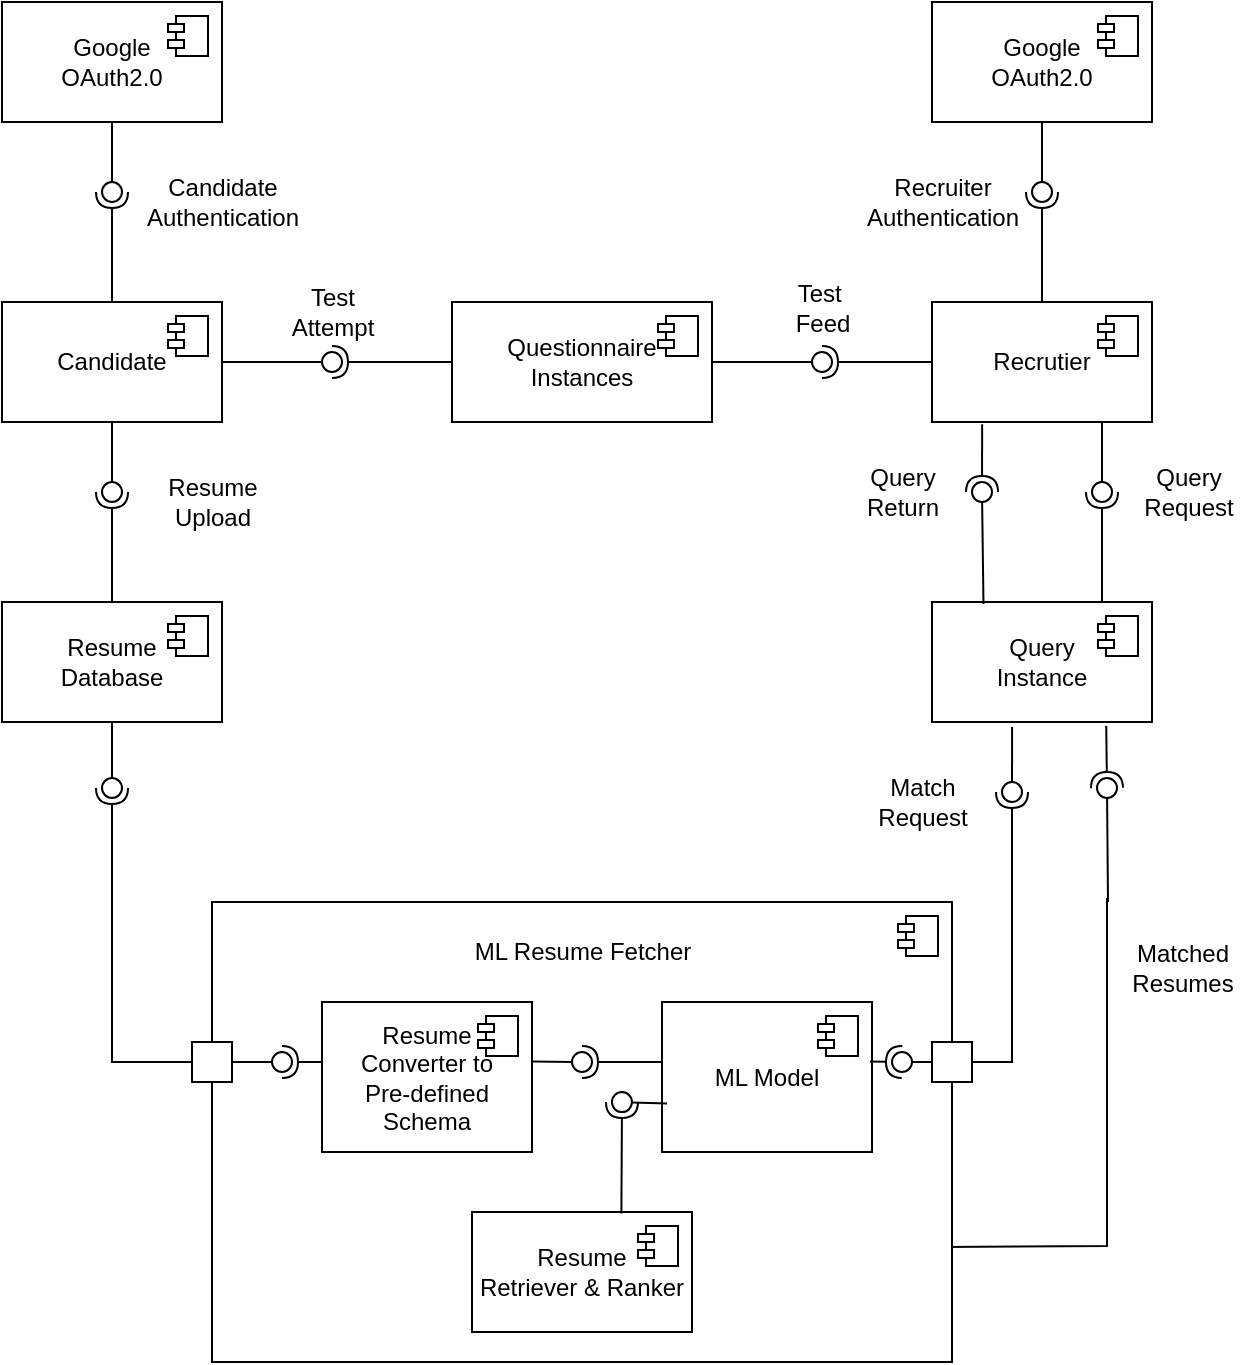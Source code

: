 <mxfile version="24.9.0">
  <diagram name="Page-1" id="5f0bae14-7c28-e335-631c-24af17079c00">
    <mxGraphModel dx="1147" dy="1489" grid="1" gridSize="10" guides="1" tooltips="1" connect="1" arrows="1" fold="1" page="1" pageScale="1" pageWidth="1100" pageHeight="850" background="none" math="0" shadow="0">
      <root>
        <mxCell id="0" />
        <mxCell id="1" parent="0" />
        <mxCell id="684NPF0TmjGGny5V_rWi-1" value="Google&lt;br&gt;OAuth2.0" style="html=1;dropTarget=0;whiteSpace=wrap;" parent="1" vertex="1">
          <mxGeometry x="260" y="-800" width="110" height="60" as="geometry" />
        </mxCell>
        <mxCell id="684NPF0TmjGGny5V_rWi-2" value="" style="shape=module;jettyWidth=8;jettyHeight=4;" parent="684NPF0TmjGGny5V_rWi-1" vertex="1">
          <mxGeometry x="1" width="20" height="20" relative="1" as="geometry">
            <mxPoint x="-27" y="7" as="offset" />
          </mxGeometry>
        </mxCell>
        <mxCell id="684NPF0TmjGGny5V_rWi-5" value="" style="rounded=0;orthogonalLoop=1;jettySize=auto;html=1;endArrow=halfCircle;endFill=0;endSize=6;strokeWidth=1;sketch=0;exitX=0.5;exitY=0;exitDx=0;exitDy=0;" parent="1" source="684NPF0TmjGGny5V_rWi-9" target="684NPF0TmjGGny5V_rWi-7" edge="1">
          <mxGeometry relative="1" as="geometry">
            <mxPoint x="315" y="-650" as="sourcePoint" />
          </mxGeometry>
        </mxCell>
        <mxCell id="684NPF0TmjGGny5V_rWi-6" value="" style="rounded=0;orthogonalLoop=1;jettySize=auto;html=1;endArrow=oval;endFill=0;sketch=0;sourcePerimeterSpacing=0;targetPerimeterSpacing=0;endSize=10;exitX=0.5;exitY=1;exitDx=0;exitDy=0;" parent="1" source="684NPF0TmjGGny5V_rWi-1" target="684NPF0TmjGGny5V_rWi-7" edge="1">
          <mxGeometry relative="1" as="geometry">
            <mxPoint x="295" y="-705" as="sourcePoint" />
          </mxGeometry>
        </mxCell>
        <mxCell id="684NPF0TmjGGny5V_rWi-7" value="" style="ellipse;whiteSpace=wrap;html=1;align=center;aspect=fixed;fillColor=none;strokeColor=none;resizable=0;perimeter=centerPerimeter;rotatable=0;allowArrows=0;points=[];outlineConnect=1;" parent="1" vertex="1">
          <mxGeometry x="310" y="-710" width="10" height="10" as="geometry" />
        </mxCell>
        <mxCell id="684NPF0TmjGGny5V_rWi-8" value="Candidate&lt;br&gt;Authentication" style="text;html=1;align=center;verticalAlign=middle;resizable=0;points=[];autosize=1;strokeColor=none;fillColor=none;" parent="1" vertex="1">
          <mxGeometry x="320" y="-720" width="100" height="40" as="geometry" />
        </mxCell>
        <mxCell id="684NPF0TmjGGny5V_rWi-9" value="Candidate" style="html=1;dropTarget=0;whiteSpace=wrap;" parent="1" vertex="1">
          <mxGeometry x="260" y="-650" width="110" height="60" as="geometry" />
        </mxCell>
        <mxCell id="684NPF0TmjGGny5V_rWi-10" value="" style="shape=module;jettyWidth=8;jettyHeight=4;" parent="684NPF0TmjGGny5V_rWi-9" vertex="1">
          <mxGeometry x="1" width="20" height="20" relative="1" as="geometry">
            <mxPoint x="-27" y="7" as="offset" />
          </mxGeometry>
        </mxCell>
        <mxCell id="684NPF0TmjGGny5V_rWi-14" value="" style="rounded=0;orthogonalLoop=1;jettySize=auto;html=1;endArrow=halfCircle;endFill=0;endSize=6;strokeWidth=1;sketch=0;exitX=0;exitY=0.5;exitDx=0;exitDy=0;" parent="1" source="684NPF0TmjGGny5V_rWi-17" target="684NPF0TmjGGny5V_rWi-16" edge="1">
          <mxGeometry relative="1" as="geometry">
            <mxPoint x="505" y="-620" as="sourcePoint" />
          </mxGeometry>
        </mxCell>
        <mxCell id="684NPF0TmjGGny5V_rWi-15" value="" style="rounded=0;orthogonalLoop=1;jettySize=auto;html=1;endArrow=oval;endFill=0;sketch=0;sourcePerimeterSpacing=0;targetPerimeterSpacing=0;endSize=10;" parent="1" source="684NPF0TmjGGny5V_rWi-9" target="684NPF0TmjGGny5V_rWi-16" edge="1">
          <mxGeometry relative="1" as="geometry">
            <mxPoint x="405" y="-615" as="sourcePoint" />
          </mxGeometry>
        </mxCell>
        <mxCell id="684NPF0TmjGGny5V_rWi-16" value="" style="ellipse;whiteSpace=wrap;html=1;align=center;aspect=fixed;fillColor=none;strokeColor=none;resizable=0;perimeter=centerPerimeter;rotatable=0;allowArrows=0;points=[];outlineConnect=1;" parent="1" vertex="1">
          <mxGeometry x="420" y="-625" width="10" height="10" as="geometry" />
        </mxCell>
        <mxCell id="684NPF0TmjGGny5V_rWi-17" value="Questionnaire&lt;br&gt;Instances" style="html=1;dropTarget=0;whiteSpace=wrap;" parent="1" vertex="1">
          <mxGeometry x="485" y="-650" width="130" height="60" as="geometry" />
        </mxCell>
        <mxCell id="684NPF0TmjGGny5V_rWi-18" value="" style="shape=module;jettyWidth=8;jettyHeight=4;" parent="684NPF0TmjGGny5V_rWi-17" vertex="1">
          <mxGeometry x="1" width="20" height="20" relative="1" as="geometry">
            <mxPoint x="-27" y="7" as="offset" />
          </mxGeometry>
        </mxCell>
        <mxCell id="684NPF0TmjGGny5V_rWi-19" value="" style="rounded=0;orthogonalLoop=1;jettySize=auto;html=1;endArrow=halfCircle;endFill=0;endSize=6;strokeWidth=1;sketch=0;exitX=0;exitY=0.5;exitDx=0;exitDy=0;" parent="1" source="684NPF0TmjGGny5V_rWi-22" target="684NPF0TmjGGny5V_rWi-21" edge="1">
          <mxGeometry relative="1" as="geometry">
            <mxPoint x="755" y="-620" as="sourcePoint" />
          </mxGeometry>
        </mxCell>
        <mxCell id="684NPF0TmjGGny5V_rWi-20" value="" style="rounded=0;orthogonalLoop=1;jettySize=auto;html=1;endArrow=oval;endFill=0;sketch=0;sourcePerimeterSpacing=0;targetPerimeterSpacing=0;endSize=10;exitX=1;exitY=0.5;exitDx=0;exitDy=0;" parent="1" source="684NPF0TmjGGny5V_rWi-17" target="684NPF0TmjGGny5V_rWi-21" edge="1">
          <mxGeometry relative="1" as="geometry">
            <mxPoint x="620" y="-620" as="sourcePoint" />
          </mxGeometry>
        </mxCell>
        <mxCell id="684NPF0TmjGGny5V_rWi-21" value="" style="ellipse;whiteSpace=wrap;html=1;align=center;aspect=fixed;fillColor=none;strokeColor=none;resizable=0;perimeter=centerPerimeter;rotatable=0;allowArrows=0;points=[];outlineConnect=1;" parent="1" vertex="1">
          <mxGeometry x="665" y="-625" width="10" height="10" as="geometry" />
        </mxCell>
        <mxCell id="684NPF0TmjGGny5V_rWi-22" value="Recrutier" style="html=1;dropTarget=0;whiteSpace=wrap;" parent="1" vertex="1">
          <mxGeometry x="725" y="-650" width="110" height="60" as="geometry" />
        </mxCell>
        <mxCell id="684NPF0TmjGGny5V_rWi-23" value="" style="shape=module;jettyWidth=8;jettyHeight=4;" parent="684NPF0TmjGGny5V_rWi-22" vertex="1">
          <mxGeometry x="1" width="20" height="20" relative="1" as="geometry">
            <mxPoint x="-27" y="7" as="offset" />
          </mxGeometry>
        </mxCell>
        <mxCell id="684NPF0TmjGGny5V_rWi-24" value="Google&lt;br&gt;OAuth2.0" style="html=1;dropTarget=0;whiteSpace=wrap;" parent="1" vertex="1">
          <mxGeometry x="725" y="-800" width="110" height="60" as="geometry" />
        </mxCell>
        <mxCell id="684NPF0TmjGGny5V_rWi-25" value="" style="shape=module;jettyWidth=8;jettyHeight=4;" parent="684NPF0TmjGGny5V_rWi-24" vertex="1">
          <mxGeometry x="1" width="20" height="20" relative="1" as="geometry">
            <mxPoint x="-27" y="7" as="offset" />
          </mxGeometry>
        </mxCell>
        <mxCell id="684NPF0TmjGGny5V_rWi-26" value="" style="rounded=0;orthogonalLoop=1;jettySize=auto;html=1;endArrow=halfCircle;endFill=0;endSize=6;strokeWidth=1;sketch=0;exitX=0.5;exitY=0;exitDx=0;exitDy=0;" parent="1" source="684NPF0TmjGGny5V_rWi-22" target="684NPF0TmjGGny5V_rWi-28" edge="1">
          <mxGeometry relative="1" as="geometry">
            <mxPoint x="780" y="-650" as="sourcePoint" />
          </mxGeometry>
        </mxCell>
        <mxCell id="684NPF0TmjGGny5V_rWi-27" value="" style="rounded=0;orthogonalLoop=1;jettySize=auto;html=1;endArrow=oval;endFill=0;sketch=0;sourcePerimeterSpacing=0;targetPerimeterSpacing=0;endSize=10;exitX=0.5;exitY=1;exitDx=0;exitDy=0;" parent="1" source="684NPF0TmjGGny5V_rWi-24" target="684NPF0TmjGGny5V_rWi-28" edge="1">
          <mxGeometry relative="1" as="geometry">
            <mxPoint x="760" y="-705" as="sourcePoint" />
          </mxGeometry>
        </mxCell>
        <mxCell id="684NPF0TmjGGny5V_rWi-28" value="" style="ellipse;whiteSpace=wrap;html=1;align=center;aspect=fixed;fillColor=none;strokeColor=none;resizable=0;perimeter=centerPerimeter;rotatable=0;allowArrows=0;points=[];outlineConnect=1;" parent="1" vertex="1">
          <mxGeometry x="775" y="-710" width="10" height="10" as="geometry" />
        </mxCell>
        <mxCell id="684NPF0TmjGGny5V_rWi-29" value="Recruiter&lt;br&gt;Authentication" style="text;html=1;align=center;verticalAlign=middle;resizable=0;points=[];autosize=1;strokeColor=none;fillColor=none;" parent="1" vertex="1">
          <mxGeometry x="680" y="-720" width="100" height="40" as="geometry" />
        </mxCell>
        <mxCell id="684NPF0TmjGGny5V_rWi-30" value="" style="rounded=0;orthogonalLoop=1;jettySize=auto;html=1;endArrow=halfCircle;endFill=0;endSize=6;strokeWidth=1;sketch=0;exitX=0.5;exitY=0;exitDx=0;exitDy=0;" parent="1" source="684NPF0TmjGGny5V_rWi-33" target="684NPF0TmjGGny5V_rWi-32" edge="1">
          <mxGeometry relative="1" as="geometry">
            <mxPoint x="315" y="-500" as="sourcePoint" />
          </mxGeometry>
        </mxCell>
        <mxCell id="684NPF0TmjGGny5V_rWi-31" value="" style="rounded=0;orthogonalLoop=1;jettySize=auto;html=1;endArrow=oval;endFill=0;sketch=0;sourcePerimeterSpacing=0;targetPerimeterSpacing=0;endSize=10;exitX=0.5;exitY=1;exitDx=0;exitDy=0;" parent="1" source="684NPF0TmjGGny5V_rWi-9" target="684NPF0TmjGGny5V_rWi-32" edge="1">
          <mxGeometry relative="1" as="geometry">
            <mxPoint x="315" y="-590" as="sourcePoint" />
          </mxGeometry>
        </mxCell>
        <mxCell id="684NPF0TmjGGny5V_rWi-32" value="" style="ellipse;whiteSpace=wrap;html=1;align=center;aspect=fixed;fillColor=none;strokeColor=none;resizable=0;perimeter=centerPerimeter;rotatable=0;allowArrows=0;points=[];outlineConnect=1;" parent="1" vertex="1">
          <mxGeometry x="310" y="-560" width="10" height="10" as="geometry" />
        </mxCell>
        <mxCell id="684NPF0TmjGGny5V_rWi-33" value="Resume&lt;br&gt;Database" style="html=1;dropTarget=0;whiteSpace=wrap;" parent="1" vertex="1">
          <mxGeometry x="260" y="-500" width="110" height="60" as="geometry" />
        </mxCell>
        <mxCell id="684NPF0TmjGGny5V_rWi-34" value="" style="shape=module;jettyWidth=8;jettyHeight=4;" parent="684NPF0TmjGGny5V_rWi-33" vertex="1">
          <mxGeometry x="1" width="20" height="20" relative="1" as="geometry">
            <mxPoint x="-27" y="7" as="offset" />
          </mxGeometry>
        </mxCell>
        <mxCell id="684NPF0TmjGGny5V_rWi-41" value="Query&lt;br&gt;Instance" style="html=1;dropTarget=0;whiteSpace=wrap;" parent="1" vertex="1">
          <mxGeometry x="725" y="-500" width="110" height="60" as="geometry" />
        </mxCell>
        <mxCell id="684NPF0TmjGGny5V_rWi-42" value="" style="shape=module;jettyWidth=8;jettyHeight=4;" parent="684NPF0TmjGGny5V_rWi-41" vertex="1">
          <mxGeometry x="1" width="20" height="20" relative="1" as="geometry">
            <mxPoint x="-27" y="7" as="offset" />
          </mxGeometry>
        </mxCell>
        <mxCell id="684NPF0TmjGGny5V_rWi-49" value="" style="rounded=0;orthogonalLoop=1;jettySize=auto;html=1;endArrow=halfCircle;endFill=0;endSize=6;strokeWidth=1;sketch=0;exitX=0.228;exitY=1.019;exitDx=0;exitDy=0;exitPerimeter=0;" parent="1" target="684NPF0TmjGGny5V_rWi-51" edge="1" source="684NPF0TmjGGny5V_rWi-22">
          <mxGeometry relative="1" as="geometry">
            <mxPoint x="750" y="-500" as="sourcePoint" />
          </mxGeometry>
        </mxCell>
        <mxCell id="684NPF0TmjGGny5V_rWi-50" value="" style="rounded=0;orthogonalLoop=1;jettySize=auto;html=1;endArrow=oval;endFill=0;sketch=0;sourcePerimeterSpacing=0;targetPerimeterSpacing=0;endSize=10;exitX=0.234;exitY=0.016;exitDx=0;exitDy=0;exitPerimeter=0;" parent="1" source="684NPF0TmjGGny5V_rWi-41" target="684NPF0TmjGGny5V_rWi-51" edge="1">
          <mxGeometry relative="1" as="geometry">
            <mxPoint x="770" y="-570" as="sourcePoint" />
          </mxGeometry>
        </mxCell>
        <mxCell id="684NPF0TmjGGny5V_rWi-51" value="" style="ellipse;whiteSpace=wrap;html=1;align=center;aspect=fixed;fillColor=none;strokeColor=none;resizable=0;perimeter=centerPerimeter;rotatable=0;allowArrows=0;points=[];outlineConnect=1;" parent="1" vertex="1">
          <mxGeometry x="745" y="-560" width="10" height="10" as="geometry" />
        </mxCell>
        <mxCell id="684NPF0TmjGGny5V_rWi-52" value="" style="rounded=0;orthogonalLoop=1;jettySize=auto;html=1;endArrow=halfCircle;endFill=0;endSize=6;strokeWidth=1;sketch=0;exitX=0.5;exitY=0;exitDx=0;exitDy=0;" parent="1" target="684NPF0TmjGGny5V_rWi-54" edge="1">
          <mxGeometry relative="1" as="geometry">
            <mxPoint x="810" y="-500" as="sourcePoint" />
          </mxGeometry>
        </mxCell>
        <mxCell id="684NPF0TmjGGny5V_rWi-53" value="" style="rounded=0;orthogonalLoop=1;jettySize=auto;html=1;endArrow=oval;endFill=0;sketch=0;sourcePerimeterSpacing=0;targetPerimeterSpacing=0;endSize=10;exitX=0.5;exitY=1;exitDx=0;exitDy=0;" parent="1" target="684NPF0TmjGGny5V_rWi-54" edge="1">
          <mxGeometry relative="1" as="geometry">
            <mxPoint x="810" y="-590" as="sourcePoint" />
          </mxGeometry>
        </mxCell>
        <mxCell id="684NPF0TmjGGny5V_rWi-54" value="" style="ellipse;whiteSpace=wrap;html=1;align=center;aspect=fixed;fillColor=none;strokeColor=none;resizable=0;perimeter=centerPerimeter;rotatable=0;allowArrows=0;points=[];outlineConnect=1;" parent="1" vertex="1">
          <mxGeometry x="805" y="-560" width="10" height="10" as="geometry" />
        </mxCell>
        <mxCell id="684NPF0TmjGGny5V_rWi-55" value="" style="rounded=0;orthogonalLoop=1;jettySize=auto;html=1;endArrow=halfCircle;endFill=0;endSize=6;strokeWidth=1;sketch=0;exitX=0.5;exitY=0;exitDx=0;exitDy=0;" parent="1" target="684NPF0TmjGGny5V_rWi-57" edge="1">
          <mxGeometry relative="1" as="geometry">
            <mxPoint x="765" y="-350" as="sourcePoint" />
          </mxGeometry>
        </mxCell>
        <mxCell id="684NPF0TmjGGny5V_rWi-56" value="" style="rounded=0;orthogonalLoop=1;jettySize=auto;html=1;endArrow=oval;endFill=0;sketch=0;sourcePerimeterSpacing=0;targetPerimeterSpacing=0;endSize=10;exitX=0.364;exitY=1.041;exitDx=0;exitDy=0;exitPerimeter=0;" parent="1" source="684NPF0TmjGGny5V_rWi-41" target="684NPF0TmjGGny5V_rWi-57" edge="1">
          <mxGeometry relative="1" as="geometry">
            <mxPoint x="750" y="-439" as="sourcePoint" />
          </mxGeometry>
        </mxCell>
        <mxCell id="684NPF0TmjGGny5V_rWi-57" value="" style="ellipse;whiteSpace=wrap;html=1;align=center;aspect=fixed;fillColor=none;strokeColor=none;resizable=0;perimeter=centerPerimeter;rotatable=0;allowArrows=0;points=[];outlineConnect=1;" parent="1" vertex="1">
          <mxGeometry x="760" y="-410" width="10" height="10" as="geometry" />
        </mxCell>
        <mxCell id="684NPF0TmjGGny5V_rWi-63" style="edgeStyle=orthogonalEdgeStyle;rounded=0;orthogonalLoop=1;jettySize=auto;html=1;exitX=1;exitY=0.25;exitDx=0;exitDy=0;endArrow=none;endFill=0;" parent="1" source="684NPF0TmjGGny5V_rWi-61" edge="1">
          <mxGeometry relative="1" as="geometry">
            <mxPoint x="765" y="-350" as="targetPoint" />
            <Array as="points">
              <mxPoint x="695" y="-270" />
              <mxPoint x="765" y="-270" />
            </Array>
          </mxGeometry>
        </mxCell>
        <mxCell id="684NPF0TmjGGny5V_rWi-61" value="" style="rounded=0;whiteSpace=wrap;html=1;" parent="1" vertex="1">
          <mxGeometry x="420" y="-350" width="275" height="220" as="geometry" />
        </mxCell>
        <mxCell id="684NPF0TmjGGny5V_rWi-68" value="" style="ellipse;whiteSpace=wrap;html=1;align=center;aspect=fixed;fillColor=none;strokeColor=none;resizable=0;perimeter=centerPerimeter;rotatable=0;allowArrows=0;points=[];outlineConnect=1;" parent="1" vertex="1">
          <mxGeometry x="815" y="-410" width="10" height="10" as="geometry" />
        </mxCell>
        <mxCell id="684NPF0TmjGGny5V_rWi-69" value="" style="rounded=0;orthogonalLoop=1;jettySize=auto;html=1;endArrow=halfCircle;endFill=0;endSize=6;strokeWidth=1;sketch=0;exitX=0.792;exitY=1.031;exitDx=0;exitDy=0;exitPerimeter=0;" parent="1" target="684NPF0TmjGGny5V_rWi-71" edge="1" source="684NPF0TmjGGny5V_rWi-41">
          <mxGeometry relative="1" as="geometry">
            <mxPoint x="812.5" y="-352" as="sourcePoint" />
          </mxGeometry>
        </mxCell>
        <mxCell id="684NPF0TmjGGny5V_rWi-70" value="" style="rounded=0;orthogonalLoop=1;jettySize=auto;html=1;endArrow=oval;endFill=0;sketch=0;sourcePerimeterSpacing=0;targetPerimeterSpacing=0;endSize=10;" parent="1" target="684NPF0TmjGGny5V_rWi-71" edge="1">
          <mxGeometry relative="1" as="geometry">
            <mxPoint x="813" y="-350" as="sourcePoint" />
          </mxGeometry>
        </mxCell>
        <mxCell id="684NPF0TmjGGny5V_rWi-71" value="" style="ellipse;whiteSpace=wrap;html=1;align=center;aspect=fixed;fillColor=none;strokeColor=none;resizable=0;perimeter=centerPerimeter;rotatable=0;allowArrows=0;points=[];outlineConnect=1;" parent="1" vertex="1">
          <mxGeometry x="807.5" y="-412" width="10" height="10" as="geometry" />
        </mxCell>
        <mxCell id="684NPF0TmjGGny5V_rWi-72" style="edgeStyle=orthogonalEdgeStyle;rounded=0;orthogonalLoop=1;jettySize=auto;html=1;exitX=0.998;exitY=0.785;exitDx=0;exitDy=0;endArrow=none;endFill=0;exitPerimeter=0;" parent="1" source="684NPF0TmjGGny5V_rWi-61" edge="1">
          <mxGeometry relative="1" as="geometry">
            <mxPoint x="812.5" y="-352" as="targetPoint" />
            <mxPoint x="742.5" y="-297" as="sourcePoint" />
            <Array as="points">
              <mxPoint x="693" y="-177" />
              <mxPoint x="812" y="-178" />
            </Array>
          </mxGeometry>
        </mxCell>
        <mxCell id="684NPF0TmjGGny5V_rWi-73" value="" style="rounded=0;orthogonalLoop=1;jettySize=auto;html=1;endArrow=halfCircle;endFill=0;endSize=6;strokeWidth=1;sketch=0;exitX=0.5;exitY=0;exitDx=0;exitDy=0;" parent="1" target="684NPF0TmjGGny5V_rWi-75" edge="1">
          <mxGeometry relative="1" as="geometry">
            <mxPoint x="315" y="-352" as="sourcePoint" />
          </mxGeometry>
        </mxCell>
        <mxCell id="684NPF0TmjGGny5V_rWi-74" value="" style="rounded=0;orthogonalLoop=1;jettySize=auto;html=1;endArrow=oval;endFill=0;sketch=0;sourcePerimeterSpacing=0;targetPerimeterSpacing=0;endSize=10;exitX=0.364;exitY=1.041;exitDx=0;exitDy=0;exitPerimeter=0;" parent="1" target="684NPF0TmjGGny5V_rWi-75" edge="1">
          <mxGeometry relative="1" as="geometry">
            <mxPoint x="315" y="-440" as="sourcePoint" />
          </mxGeometry>
        </mxCell>
        <mxCell id="684NPF0TmjGGny5V_rWi-75" value="" style="ellipse;whiteSpace=wrap;html=1;align=center;aspect=fixed;fillColor=none;strokeColor=none;resizable=0;perimeter=centerPerimeter;rotatable=0;allowArrows=0;points=[];outlineConnect=1;" parent="1" vertex="1">
          <mxGeometry x="310" y="-412" width="10" height="10" as="geometry" />
        </mxCell>
        <mxCell id="684NPF0TmjGGny5V_rWi-76" style="edgeStyle=orthogonalEdgeStyle;rounded=0;orthogonalLoop=1;jettySize=auto;html=1;exitX=0;exitY=0.25;exitDx=0;exitDy=0;endArrow=none;endFill=0;" parent="1" source="684NPF0TmjGGny5V_rWi-61" edge="1">
          <mxGeometry relative="1" as="geometry">
            <mxPoint x="315" y="-352" as="targetPoint" />
            <mxPoint x="245" y="-297" as="sourcePoint" />
            <Array as="points">
              <mxPoint x="420" y="-270" />
              <mxPoint x="315" y="-270" />
            </Array>
          </mxGeometry>
        </mxCell>
        <mxCell id="684NPF0TmjGGny5V_rWi-83" value="" style="html=1;dropTarget=0;whiteSpace=wrap;" parent="1" vertex="1">
          <mxGeometry x="365" y="-350" width="370" height="230" as="geometry" />
        </mxCell>
        <mxCell id="684NPF0TmjGGny5V_rWi-84" value="" style="shape=module;jettyWidth=8;jettyHeight=4;" parent="684NPF0TmjGGny5V_rWi-83" vertex="1">
          <mxGeometry x="1" width="20" height="20" relative="1" as="geometry">
            <mxPoint x="-27" y="7" as="offset" />
          </mxGeometry>
        </mxCell>
        <mxCell id="684NPF0TmjGGny5V_rWi-85" value="ML Resume Fetcher" style="text;html=1;align=center;verticalAlign=middle;resizable=0;points=[];autosize=1;strokeColor=none;fillColor=none;" parent="1" vertex="1">
          <mxGeometry x="485" y="-340" width="130" height="30" as="geometry" />
        </mxCell>
        <mxCell id="684NPF0TmjGGny5V_rWi-86" value="Resume&lt;br&gt;Converter to &lt;br&gt;Pre-defined Schema" style="html=1;dropTarget=0;whiteSpace=wrap;" parent="1" vertex="1">
          <mxGeometry x="420" y="-300" width="105" height="75" as="geometry" />
        </mxCell>
        <mxCell id="684NPF0TmjGGny5V_rWi-87" value="" style="shape=module;jettyWidth=8;jettyHeight=4;" parent="684NPF0TmjGGny5V_rWi-86" vertex="1">
          <mxGeometry x="1" width="20" height="20" relative="1" as="geometry">
            <mxPoint x="-27" y="7" as="offset" />
          </mxGeometry>
        </mxCell>
        <mxCell id="684NPF0TmjGGny5V_rWi-88" value="ML Model" style="html=1;dropTarget=0;whiteSpace=wrap;" parent="1" vertex="1">
          <mxGeometry x="590" y="-300" width="105" height="75" as="geometry" />
        </mxCell>
        <mxCell id="684NPF0TmjGGny5V_rWi-89" value="" style="shape=module;jettyWidth=8;jettyHeight=4;" parent="684NPF0TmjGGny5V_rWi-88" vertex="1">
          <mxGeometry x="1" width="20" height="20" relative="1" as="geometry">
            <mxPoint x="-27" y="7" as="offset" />
          </mxGeometry>
        </mxCell>
        <mxCell id="684NPF0TmjGGny5V_rWi-95" style="edgeStyle=orthogonalEdgeStyle;rounded=0;orthogonalLoop=1;jettySize=auto;html=1;endArrow=none;endFill=0;" parent="1" source="684NPF0TmjGGny5V_rWi-91" edge="1">
          <mxGeometry relative="1" as="geometry">
            <mxPoint x="385" y="-270" as="targetPoint" />
          </mxGeometry>
        </mxCell>
        <mxCell id="684NPF0TmjGGny5V_rWi-91" value="" style="whiteSpace=wrap;html=1;" parent="1" vertex="1">
          <mxGeometry x="355" y="-280" width="20" height="20" as="geometry" />
        </mxCell>
        <mxCell id="684NPF0TmjGGny5V_rWi-92" value="" style="rounded=0;orthogonalLoop=1;jettySize=auto;html=1;endArrow=halfCircle;endFill=0;endSize=6;strokeWidth=1;sketch=0;" parent="1" target="684NPF0TmjGGny5V_rWi-94" edge="1">
          <mxGeometry relative="1" as="geometry">
            <mxPoint x="420" y="-270" as="sourcePoint" />
          </mxGeometry>
        </mxCell>
        <mxCell id="684NPF0TmjGGny5V_rWi-93" value="" style="rounded=0;orthogonalLoop=1;jettySize=auto;html=1;endArrow=oval;endFill=0;sketch=0;sourcePerimeterSpacing=0;targetPerimeterSpacing=0;endSize=10;" parent="1" target="684NPF0TmjGGny5V_rWi-94" edge="1">
          <mxGeometry relative="1" as="geometry">
            <mxPoint x="380" y="-270" as="sourcePoint" />
          </mxGeometry>
        </mxCell>
        <mxCell id="684NPF0TmjGGny5V_rWi-94" value="" style="ellipse;whiteSpace=wrap;html=1;align=center;aspect=fixed;fillColor=none;strokeColor=none;resizable=0;perimeter=centerPerimeter;rotatable=0;allowArrows=0;points=[];outlineConnect=1;" parent="1" vertex="1">
          <mxGeometry x="395" y="-275" width="10" height="10" as="geometry" />
        </mxCell>
        <mxCell id="684NPF0TmjGGny5V_rWi-96" value="" style="rounded=0;orthogonalLoop=1;jettySize=auto;html=1;endArrow=halfCircle;endFill=0;endSize=6;strokeWidth=1;sketch=0;exitX=-0.001;exitY=0.4;exitDx=0;exitDy=0;exitPerimeter=0;" parent="1" source="684NPF0TmjGGny5V_rWi-88" target="684NPF0TmjGGny5V_rWi-98" edge="1">
          <mxGeometry relative="1" as="geometry">
            <mxPoint x="570" y="-270" as="sourcePoint" />
          </mxGeometry>
        </mxCell>
        <mxCell id="684NPF0TmjGGny5V_rWi-97" value="" style="rounded=0;orthogonalLoop=1;jettySize=auto;html=1;endArrow=oval;endFill=0;sketch=0;sourcePerimeterSpacing=0;targetPerimeterSpacing=0;endSize=10;exitX=1.003;exitY=0.396;exitDx=0;exitDy=0;exitPerimeter=0;" parent="1" source="684NPF0TmjGGny5V_rWi-86" target="684NPF0TmjGGny5V_rWi-98" edge="1">
          <mxGeometry relative="1" as="geometry">
            <mxPoint x="530" y="-270" as="sourcePoint" />
          </mxGeometry>
        </mxCell>
        <mxCell id="684NPF0TmjGGny5V_rWi-98" value="" style="ellipse;whiteSpace=wrap;html=1;align=center;aspect=fixed;fillColor=none;strokeColor=none;resizable=0;perimeter=centerPerimeter;rotatable=0;allowArrows=0;points=[];outlineConnect=1;" parent="1" vertex="1">
          <mxGeometry x="545" y="-275" width="10" height="10" as="geometry" />
        </mxCell>
        <mxCell id="684NPF0TmjGGny5V_rWi-112" value="" style="ellipse;whiteSpace=wrap;html=1;align=center;aspect=fixed;fillColor=none;strokeColor=none;resizable=0;perimeter=centerPerimeter;rotatable=0;allowArrows=0;points=[];outlineConnect=1;" parent="1" vertex="1">
          <mxGeometry x="305" y="-195" width="10" height="10" as="geometry" />
        </mxCell>
        <mxCell id="684NPF0TmjGGny5V_rWi-113" value="" style="whiteSpace=wrap;html=1;" parent="1" vertex="1">
          <mxGeometry x="725" y="-280" width="20" height="20" as="geometry" />
        </mxCell>
        <mxCell id="684NPF0TmjGGny5V_rWi-114" value="" style="rounded=0;orthogonalLoop=1;jettySize=auto;html=1;endArrow=halfCircle;endFill=0;endSize=6;strokeWidth=1;sketch=0;exitX=0.99;exitY=0.397;exitDx=0;exitDy=0;exitPerimeter=0;" parent="1" source="684NPF0TmjGGny5V_rWi-88" edge="1">
          <mxGeometry relative="1" as="geometry">
            <mxPoint x="795" y="-240" as="sourcePoint" />
            <mxPoint x="710" y="-270" as="targetPoint" />
          </mxGeometry>
        </mxCell>
        <mxCell id="684NPF0TmjGGny5V_rWi-115" value="" style="rounded=0;orthogonalLoop=1;jettySize=auto;html=1;endArrow=oval;endFill=0;sketch=0;sourcePerimeterSpacing=0;targetPerimeterSpacing=0;endSize=10;exitX=0;exitY=0.5;exitDx=0;exitDy=0;" parent="1" source="684NPF0TmjGGny5V_rWi-113" edge="1">
          <mxGeometry relative="1" as="geometry">
            <mxPoint x="755" y="-240" as="sourcePoint" />
            <mxPoint x="710" y="-270" as="targetPoint" />
          </mxGeometry>
        </mxCell>
        <mxCell id="684NPF0TmjGGny5V_rWi-116" value="" style="ellipse;whiteSpace=wrap;html=1;align=center;aspect=fixed;fillColor=none;strokeColor=none;resizable=0;perimeter=centerPerimeter;rotatable=0;allowArrows=0;points=[];outlineConnect=1;" parent="1" vertex="1">
          <mxGeometry x="770" y="-245" width="10" height="10" as="geometry" />
        </mxCell>
        <mxCell id="684NPF0TmjGGny5V_rWi-117" value="Resume &lt;br&gt;Retriever &amp;amp; Ranker" style="html=1;dropTarget=0;whiteSpace=wrap;" parent="1" vertex="1">
          <mxGeometry x="495" y="-195" width="110" height="60" as="geometry" />
        </mxCell>
        <mxCell id="684NPF0TmjGGny5V_rWi-118" value="" style="shape=module;jettyWidth=8;jettyHeight=4;" parent="684NPF0TmjGGny5V_rWi-117" vertex="1">
          <mxGeometry x="1" width="20" height="20" relative="1" as="geometry">
            <mxPoint x="-27" y="7" as="offset" />
          </mxGeometry>
        </mxCell>
        <mxCell id="684NPF0TmjGGny5V_rWi-120" value="" style="ellipse;whiteSpace=wrap;html=1;align=center;aspect=fixed;fillColor=none;strokeColor=none;resizable=0;perimeter=centerPerimeter;rotatable=0;allowArrows=0;points=[];outlineConnect=1;" parent="1" vertex="1">
          <mxGeometry x="535" y="-225" width="10" height="10" as="geometry" />
        </mxCell>
        <mxCell id="684NPF0TmjGGny5V_rWi-121" value="" style="rounded=0;orthogonalLoop=1;jettySize=auto;html=1;endArrow=halfCircle;endFill=0;endSize=6;strokeWidth=1;sketch=0;exitX=0.679;exitY=0.013;exitDx=0;exitDy=0;exitPerimeter=0;" parent="1" source="684NPF0TmjGGny5V_rWi-117" edge="1">
          <mxGeometry relative="1" as="geometry">
            <mxPoint x="605" y="-220" as="sourcePoint" />
            <mxPoint x="570" y="-250" as="targetPoint" />
          </mxGeometry>
        </mxCell>
        <mxCell id="684NPF0TmjGGny5V_rWi-122" value="" style="rounded=0;orthogonalLoop=1;jettySize=auto;html=1;endArrow=oval;endFill=0;sketch=0;sourcePerimeterSpacing=0;targetPerimeterSpacing=0;endSize=10;exitX=0.024;exitY=0.676;exitDx=0;exitDy=0;exitPerimeter=0;entryX=0.554;entryY=0.435;entryDx=0;entryDy=0;entryPerimeter=0;" parent="1" source="684NPF0TmjGGny5V_rWi-88" target="684NPF0TmjGGny5V_rWi-83" edge="1">
          <mxGeometry relative="1" as="geometry">
            <mxPoint x="565" y="-220" as="sourcePoint" />
            <mxPoint x="580" y="-240" as="targetPoint" />
          </mxGeometry>
        </mxCell>
        <mxCell id="684NPF0TmjGGny5V_rWi-123" value="" style="ellipse;whiteSpace=wrap;html=1;align=center;aspect=fixed;fillColor=none;strokeColor=none;resizable=0;perimeter=centerPerimeter;rotatable=0;allowArrows=0;points=[];outlineConnect=1;" parent="1" vertex="1">
          <mxGeometry x="580" y="-225" width="10" height="10" as="geometry" />
        </mxCell>
        <mxCell id="6v5oPEq5slCIOOsZhj4G-1" value="Resume&lt;br&gt;Upload" style="text;html=1;align=center;verticalAlign=middle;resizable=0;points=[];autosize=1;strokeColor=none;fillColor=none;" vertex="1" parent="1">
          <mxGeometry x="330" y="-570" width="70" height="40" as="geometry" />
        </mxCell>
        <mxCell id="6v5oPEq5slCIOOsZhj4G-2" value="Test&lt;br&gt;Attempt" style="text;html=1;align=center;verticalAlign=middle;resizable=0;points=[];autosize=1;strokeColor=none;fillColor=none;" vertex="1" parent="1">
          <mxGeometry x="395" y="-665" width="60" height="40" as="geometry" />
        </mxCell>
        <mxCell id="6v5oPEq5slCIOOsZhj4G-3" value="Test&amp;nbsp;&lt;div&gt;Feed&lt;/div&gt;" style="text;html=1;align=center;verticalAlign=middle;resizable=0;points=[];autosize=1;strokeColor=none;fillColor=none;" vertex="1" parent="1">
          <mxGeometry x="645" y="-667" width="50" height="40" as="geometry" />
        </mxCell>
        <mxCell id="6v5oPEq5slCIOOsZhj4G-4" value="Query&lt;br&gt;Return" style="text;html=1;align=center;verticalAlign=middle;resizable=0;points=[];autosize=1;strokeColor=none;fillColor=none;" vertex="1" parent="1">
          <mxGeometry x="680" y="-575" width="60" height="40" as="geometry" />
        </mxCell>
        <mxCell id="6v5oPEq5slCIOOsZhj4G-5" value="Query&lt;br&gt;Request" style="text;html=1;align=center;verticalAlign=middle;resizable=0;points=[];autosize=1;strokeColor=none;fillColor=none;" vertex="1" parent="1">
          <mxGeometry x="817.5" y="-575" width="70" height="40" as="geometry" />
        </mxCell>
        <mxCell id="6v5oPEq5slCIOOsZhj4G-6" value="Match&lt;br&gt;Request" style="text;html=1;align=center;verticalAlign=middle;resizable=0;points=[];autosize=1;strokeColor=none;fillColor=none;" vertex="1" parent="1">
          <mxGeometry x="685" y="-420" width="70" height="40" as="geometry" />
        </mxCell>
        <mxCell id="6v5oPEq5slCIOOsZhj4G-7" value="Matched&lt;br&gt;Resumes" style="text;html=1;align=center;verticalAlign=middle;resizable=0;points=[];autosize=1;strokeColor=none;fillColor=none;" vertex="1" parent="1">
          <mxGeometry x="815" y="-337" width="70" height="40" as="geometry" />
        </mxCell>
      </root>
    </mxGraphModel>
  </diagram>
</mxfile>
